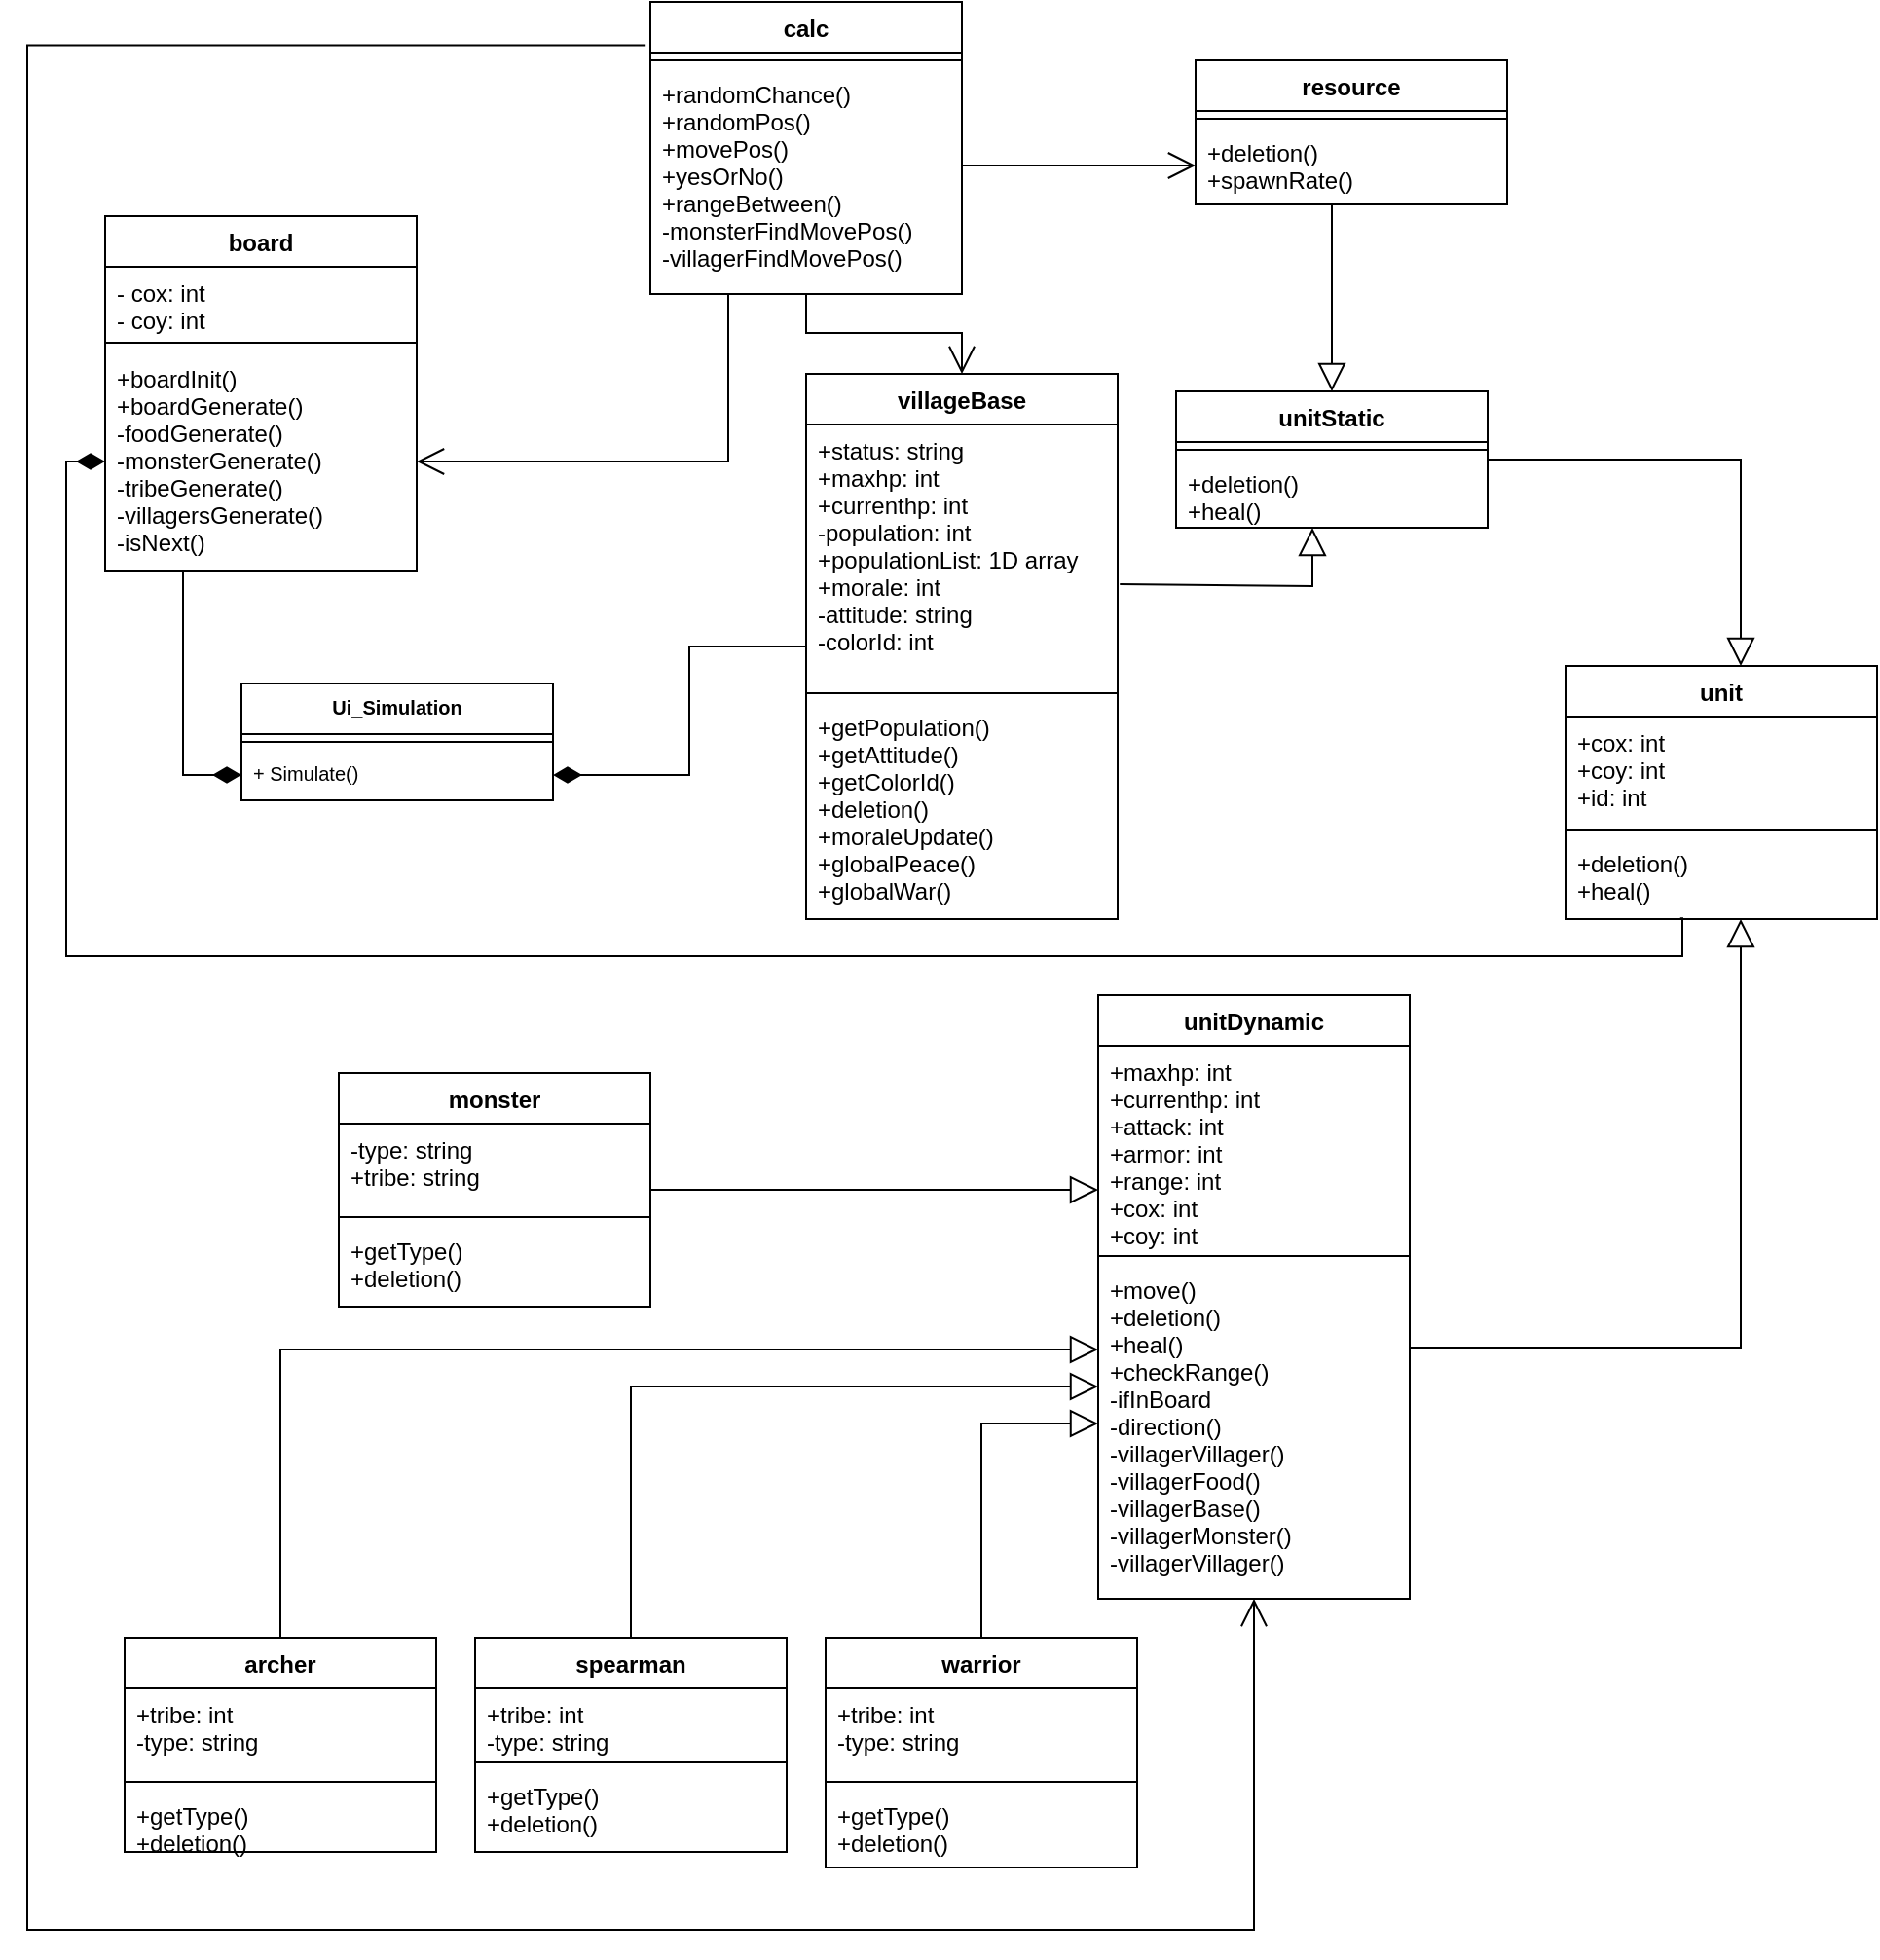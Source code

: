 <mxfile version="19.0.3" type="device" pages="3"><diagram id="ZCbcTdCs_5YPMyIZ4Vlg" name="class_diagram"><mxGraphModel dx="3961" dy="2593" grid="1" gridSize="10" guides="1" tooltips="1" connect="1" arrows="1" fold="1" page="1" pageScale="1" pageWidth="827" pageHeight="1169" math="0" shadow="0"><root><mxCell id="0"/><mxCell id="1" parent="0"/><mxCell id="eulcKff-XWxnz1ZFXsxW-48" style="edgeStyle=orthogonalEdgeStyle;rounded=0;orthogonalLoop=1;jettySize=auto;html=1;entryX=0;entryY=0.5;entryDx=0;entryDy=0;endArrow=diamondThin;endFill=1;endSize=12;" parent="1" source="ilQSETkV_qaKtXH5ymkP-1" target="eulcKff-XWxnz1ZFXsxW-47" edge="1"><mxGeometry relative="1" as="geometry"><Array as="points"><mxPoint x="-1530" y="-723"/></Array></mxGeometry></mxCell><mxCell id="ilQSETkV_qaKtXH5ymkP-1" value="board" style="swimlane;fontStyle=1;align=center;verticalAlign=top;childLayout=stackLayout;horizontal=1;startSize=26;horizontalStack=0;resizeParent=1;resizeParentMax=0;resizeLast=0;collapsible=1;marginBottom=0;" parent="1" vertex="1"><mxGeometry x="-1570" y="-1010" width="160" height="182" as="geometry"/></mxCell><mxCell id="ilQSETkV_qaKtXH5ymkP-2" value="- cox: int&#10;- coy: int" style="text;strokeColor=none;fillColor=none;align=left;verticalAlign=top;spacingLeft=4;spacingRight=4;overflow=hidden;rotatable=0;points=[[0,0.5],[1,0.5]];portConstraint=eastwest;" parent="ilQSETkV_qaKtXH5ymkP-1" vertex="1"><mxGeometry y="26" width="160" height="34" as="geometry"/></mxCell><mxCell id="ilQSETkV_qaKtXH5ymkP-3" value="" style="line;strokeWidth=1;fillColor=none;align=left;verticalAlign=middle;spacingTop=-1;spacingLeft=3;spacingRight=3;rotatable=0;labelPosition=right;points=[];portConstraint=eastwest;" parent="ilQSETkV_qaKtXH5ymkP-1" vertex="1"><mxGeometry y="60" width="160" height="10" as="geometry"/></mxCell><mxCell id="ilQSETkV_qaKtXH5ymkP-4" value="+boardInit()&#10;+boardGenerate()&#10;-foodGenerate()&#10;-monsterGenerate()&#10;-tribeGenerate()&#10;-villagersGenerate()&#10;-isNext()" style="text;strokeColor=none;fillColor=none;align=left;verticalAlign=top;spacingLeft=4;spacingRight=4;overflow=hidden;rotatable=0;points=[[0,0.5],[1,0.5]];portConstraint=eastwest;" parent="ilQSETkV_qaKtXH5ymkP-1" vertex="1"><mxGeometry y="70" width="160" height="112" as="geometry"/></mxCell><mxCell id="eulcKff-XWxnz1ZFXsxW-41" style="edgeStyle=orthogonalEdgeStyle;rounded=0;orthogonalLoop=1;jettySize=auto;html=1;entryX=1;entryY=0.5;entryDx=0;entryDy=0;endArrow=open;endFill=0;endSize=12;" parent="1" source="ilQSETkV_qaKtXH5ymkP-5" target="ilQSETkV_qaKtXH5ymkP-4" edge="1"><mxGeometry relative="1" as="geometry"><Array as="points"><mxPoint x="-1250" y="-884"/></Array></mxGeometry></mxCell><mxCell id="eulcKff-XWxnz1ZFXsxW-43" style="edgeStyle=orthogonalEdgeStyle;rounded=0;orthogonalLoop=1;jettySize=auto;html=1;endArrow=open;endFill=0;endSize=12;exitX=-0.015;exitY=0.148;exitDx=0;exitDy=0;exitPerimeter=0;" parent="1" source="ilQSETkV_qaKtXH5ymkP-5" target="PFV7_uvCzL5MjOVXDPbf-18" edge="1"><mxGeometry relative="1" as="geometry"><Array as="points"><mxPoint x="-1610" y="-1098"/><mxPoint x="-1610" y="-130"/><mxPoint x="-980" y="-130"/></Array></mxGeometry></mxCell><mxCell id="eulcKff-XWxnz1ZFXsxW-51" style="edgeStyle=orthogonalEdgeStyle;rounded=0;orthogonalLoop=1;jettySize=auto;html=1;endArrow=open;endFill=0;endSize=12;entryX=0.5;entryY=0;entryDx=0;entryDy=0;" parent="1" source="ilQSETkV_qaKtXH5ymkP-5" edge="1" target="eulcKff-XWxnz1ZFXsxW-25"><mxGeometry relative="1" as="geometry"><mxPoint x="-1180" y="-830" as="targetPoint"/></mxGeometry></mxCell><mxCell id="ilQSETkV_qaKtXH5ymkP-5" value="calc" style="swimlane;fontStyle=1;align=center;verticalAlign=top;childLayout=stackLayout;horizontal=1;startSize=26;horizontalStack=0;resizeParent=1;resizeParentMax=0;resizeLast=0;collapsible=1;marginBottom=0;" parent="1" vertex="1"><mxGeometry x="-1290" y="-1120" width="160" height="150" as="geometry"/></mxCell><mxCell id="ilQSETkV_qaKtXH5ymkP-7" value="" style="line;strokeWidth=1;fillColor=none;align=left;verticalAlign=middle;spacingTop=-1;spacingLeft=3;spacingRight=3;rotatable=0;labelPosition=right;points=[];portConstraint=eastwest;" parent="ilQSETkV_qaKtXH5ymkP-5" vertex="1"><mxGeometry y="26" width="160" height="8" as="geometry"/></mxCell><mxCell id="ilQSETkV_qaKtXH5ymkP-8" value="+randomChance()&#10;+randomPos()&#10;+movePos()&#10;+yesOrNo()&#10;+rangeBetween()&#10;-monsterFindMovePos()&#10;-villagerFindMovePos()&#10;" style="text;strokeColor=none;fillColor=none;align=left;verticalAlign=top;spacingLeft=4;spacingRight=4;overflow=hidden;rotatable=0;points=[[0,0.5],[1,0.5]];portConstraint=eastwest;" parent="ilQSETkV_qaKtXH5ymkP-5" vertex="1"><mxGeometry y="34" width="160" height="116" as="geometry"/></mxCell><mxCell id="eulcKff-XWxnz1ZFXsxW-33" style="edgeStyle=orthogonalEdgeStyle;rounded=0;orthogonalLoop=1;jettySize=auto;html=1;endSize=12;endArrow=block;endFill=0;" parent="1" source="PFV7_uvCzL5MjOVXDPbf-11" target="eulcKff-XWxnz1ZFXsxW-1" edge="1"><mxGeometry relative="1" as="geometry"><Array as="points"><mxPoint x="-730" y="-885"/></Array></mxGeometry></mxCell><mxCell id="PFV7_uvCzL5MjOVXDPbf-11" value="unitStatic" style="swimlane;fontStyle=1;align=center;verticalAlign=top;childLayout=stackLayout;horizontal=1;startSize=26;horizontalStack=0;resizeParent=1;resizeParentMax=0;resizeLast=0;collapsible=1;marginBottom=0;" parent="1" vertex="1"><mxGeometry x="-1020" y="-920" width="160" height="70" as="geometry"/></mxCell><mxCell id="PFV7_uvCzL5MjOVXDPbf-13" value="" style="line;strokeWidth=1;fillColor=none;align=left;verticalAlign=middle;spacingTop=-1;spacingLeft=3;spacingRight=3;rotatable=0;labelPosition=right;points=[];portConstraint=eastwest;" parent="PFV7_uvCzL5MjOVXDPbf-11" vertex="1"><mxGeometry y="26" width="160" height="8" as="geometry"/></mxCell><mxCell id="PFV7_uvCzL5MjOVXDPbf-14" value="+deletion()&#10;+heal()" style="text;strokeColor=none;fillColor=none;align=left;verticalAlign=top;spacingLeft=4;spacingRight=4;overflow=hidden;rotatable=0;points=[[0,0.5],[1,0.5]];portConstraint=eastwest;" parent="PFV7_uvCzL5MjOVXDPbf-11" vertex="1"><mxGeometry y="34" width="160" height="36" as="geometry"/></mxCell><mxCell id="PFV7_uvCzL5MjOVXDPbf-15" value="unitDynamic" style="swimlane;fontStyle=1;align=center;verticalAlign=top;childLayout=stackLayout;horizontal=1;startSize=26;horizontalStack=0;resizeParent=1;resizeParentMax=0;resizeLast=0;collapsible=1;marginBottom=0;" parent="1" vertex="1"><mxGeometry x="-1060" y="-610" width="160" height="310" as="geometry"/></mxCell><mxCell id="PFV7_uvCzL5MjOVXDPbf-16" value="+maxhp: int&#10;+currenthp: int&#10;+attack: int&#10;+armor: int&#10;+range: int&#10;+cox: int&#10;+coy: int" style="text;strokeColor=none;fillColor=none;align=left;verticalAlign=top;spacingLeft=4;spacingRight=4;overflow=hidden;rotatable=0;points=[[0,0.5],[1,0.5]];portConstraint=eastwest;" parent="PFV7_uvCzL5MjOVXDPbf-15" vertex="1"><mxGeometry y="26" width="160" height="104" as="geometry"/></mxCell><mxCell id="PFV7_uvCzL5MjOVXDPbf-17" value="" style="line;strokeWidth=1;fillColor=none;align=left;verticalAlign=middle;spacingTop=-1;spacingLeft=3;spacingRight=3;rotatable=0;labelPosition=right;points=[];portConstraint=eastwest;" parent="PFV7_uvCzL5MjOVXDPbf-15" vertex="1"><mxGeometry y="130" width="160" height="8" as="geometry"/></mxCell><mxCell id="PFV7_uvCzL5MjOVXDPbf-18" value="+move()&#10;+deletion()&#10;+heal()&#10;+checkRange()&#10;-ifInBoard&#10;-direction()&#10;-villagerVillager()&#10;-villagerFood()&#10;-villagerBase()&#10;-villagerMonster()&#10;-villagerVillager()" style="text;strokeColor=none;fillColor=none;align=left;verticalAlign=top;spacingLeft=4;spacingRight=4;overflow=hidden;rotatable=0;points=[[0,0.5],[1,0.5]];portConstraint=eastwest;" parent="PFV7_uvCzL5MjOVXDPbf-15" vertex="1"><mxGeometry y="138" width="160" height="172" as="geometry"/></mxCell><mxCell id="X7Ueg62BLeWIIMlEgkCe-1" value="Ui_Simulation" style="swimlane;fontStyle=1;align=center;verticalAlign=top;childLayout=stackLayout;horizontal=1;startSize=26;horizontalStack=0;resizeParent=1;resizeParentMax=0;resizeLast=0;collapsible=1;marginBottom=0;fontSize=10;" parent="1" vertex="1"><mxGeometry x="-1500" y="-770" width="160" height="60" as="geometry"/></mxCell><mxCell id="X7Ueg62BLeWIIMlEgkCe-3" value="" style="line;strokeWidth=1;fillColor=none;align=left;verticalAlign=middle;spacingTop=-1;spacingLeft=3;spacingRight=3;rotatable=0;labelPosition=right;points=[];portConstraint=eastwest;fontSize=10;" parent="X7Ueg62BLeWIIMlEgkCe-1" vertex="1"><mxGeometry y="26" width="160" height="8" as="geometry"/></mxCell><mxCell id="eulcKff-XWxnz1ZFXsxW-47" value="+ Simulate()" style="text;strokeColor=none;fillColor=none;align=left;verticalAlign=top;spacingLeft=4;spacingRight=4;overflow=hidden;rotatable=0;points=[[0,0.5],[1,0.5]];portConstraint=eastwest;fontSize=10;" parent="X7Ueg62BLeWIIMlEgkCe-1" vertex="1"><mxGeometry y="34" width="160" height="26" as="geometry"/></mxCell><mxCell id="eulcKff-XWxnz1ZFXsxW-1" value="unit" style="swimlane;fontStyle=1;align=center;verticalAlign=top;childLayout=stackLayout;horizontal=1;startSize=26;horizontalStack=0;resizeParent=1;resizeParentMax=0;resizeLast=0;collapsible=1;marginBottom=0;" parent="1" vertex="1"><mxGeometry x="-820" y="-779" width="160" height="130" as="geometry"/></mxCell><mxCell id="eulcKff-XWxnz1ZFXsxW-2" value="+cox: int&#10;+coy: int&#10;+id: int" style="text;strokeColor=none;fillColor=none;align=left;verticalAlign=top;spacingLeft=4;spacingRight=4;overflow=hidden;rotatable=0;points=[[0,0.5],[1,0.5]];portConstraint=eastwest;" parent="eulcKff-XWxnz1ZFXsxW-1" vertex="1"><mxGeometry y="26" width="160" height="54" as="geometry"/></mxCell><mxCell id="eulcKff-XWxnz1ZFXsxW-3" value="" style="line;strokeWidth=1;fillColor=none;align=left;verticalAlign=middle;spacingTop=-1;spacingLeft=3;spacingRight=3;rotatable=0;labelPosition=right;points=[];portConstraint=eastwest;" parent="eulcKff-XWxnz1ZFXsxW-1" vertex="1"><mxGeometry y="80" width="160" height="8" as="geometry"/></mxCell><mxCell id="eulcKff-XWxnz1ZFXsxW-4" value="+deletion()&#10;+heal()" style="text;strokeColor=none;fillColor=none;align=left;verticalAlign=top;spacingLeft=4;spacingRight=4;overflow=hidden;rotatable=0;points=[[0,0.5],[1,0.5]];portConstraint=eastwest;" parent="eulcKff-XWxnz1ZFXsxW-1" vertex="1"><mxGeometry y="88" width="160" height="42" as="geometry"/></mxCell><mxCell id="eulcKff-XWxnz1ZFXsxW-37" style="edgeStyle=orthogonalEdgeStyle;rounded=0;orthogonalLoop=1;jettySize=auto;html=1;endArrow=block;endFill=0;endSize=12;" parent="1" source="eulcKff-XWxnz1ZFXsxW-7" edge="1"><mxGeometry relative="1" as="geometry"><mxPoint x="-1060" y="-428" as="targetPoint"/><Array as="points"><mxPoint x="-1480" y="-428"/></Array></mxGeometry></mxCell><mxCell id="eulcKff-XWxnz1ZFXsxW-7" value="archer" style="swimlane;fontStyle=1;align=center;verticalAlign=top;childLayout=stackLayout;horizontal=1;startSize=26;horizontalStack=0;resizeParent=1;resizeParentMax=0;resizeLast=0;collapsible=1;marginBottom=0;" parent="1" vertex="1"><mxGeometry x="-1560" y="-280" width="160" height="110" as="geometry"/></mxCell><mxCell id="eulcKff-XWxnz1ZFXsxW-8" value="+tribe: int&#10;-type: string" style="text;strokeColor=none;fillColor=none;align=left;verticalAlign=top;spacingLeft=4;spacingRight=4;overflow=hidden;rotatable=0;points=[[0,0.5],[1,0.5]];portConstraint=eastwest;" parent="eulcKff-XWxnz1ZFXsxW-7" vertex="1"><mxGeometry y="26" width="160" height="44" as="geometry"/></mxCell><mxCell id="eulcKff-XWxnz1ZFXsxW-9" value="" style="line;strokeWidth=1;fillColor=none;align=left;verticalAlign=middle;spacingTop=-1;spacingLeft=3;spacingRight=3;rotatable=0;labelPosition=right;points=[];portConstraint=eastwest;" parent="eulcKff-XWxnz1ZFXsxW-7" vertex="1"><mxGeometry y="70" width="160" height="8" as="geometry"/></mxCell><mxCell id="eulcKff-XWxnz1ZFXsxW-10" value="+getType()&#10;+deletion()" style="text;strokeColor=none;fillColor=none;align=left;verticalAlign=top;spacingLeft=4;spacingRight=4;overflow=hidden;rotatable=0;points=[[0,0.5],[1,0.5]];portConstraint=eastwest;" parent="eulcKff-XWxnz1ZFXsxW-7" vertex="1"><mxGeometry y="78" width="160" height="32" as="geometry"/></mxCell><mxCell id="eulcKff-XWxnz1ZFXsxW-40" style="edgeStyle=orthogonalEdgeStyle;rounded=0;orthogonalLoop=1;jettySize=auto;html=1;endArrow=block;endFill=0;endSize=12;" parent="1" source="eulcKff-XWxnz1ZFXsxW-12" target="PFV7_uvCzL5MjOVXDPbf-16" edge="1"><mxGeometry relative="1" as="geometry"><Array as="points"><mxPoint x="-1010" y="-510"/></Array></mxGeometry></mxCell><mxCell id="eulcKff-XWxnz1ZFXsxW-12" value="monster" style="swimlane;fontStyle=1;align=center;verticalAlign=top;childLayout=stackLayout;horizontal=1;startSize=26;horizontalStack=0;resizeParent=1;resizeParentMax=0;resizeLast=0;collapsible=1;marginBottom=0;" parent="1" vertex="1"><mxGeometry x="-1450" y="-570" width="160" height="120" as="geometry"/></mxCell><mxCell id="eulcKff-XWxnz1ZFXsxW-13" value="-type: string&#10;+tribe: string" style="text;strokeColor=none;fillColor=none;align=left;verticalAlign=top;spacingLeft=4;spacingRight=4;overflow=hidden;rotatable=0;points=[[0,0.5],[1,0.5]];portConstraint=eastwest;" parent="eulcKff-XWxnz1ZFXsxW-12" vertex="1"><mxGeometry y="26" width="160" height="44" as="geometry"/></mxCell><mxCell id="eulcKff-XWxnz1ZFXsxW-14" value="" style="line;strokeWidth=1;fillColor=none;align=left;verticalAlign=middle;spacingTop=-1;spacingLeft=3;spacingRight=3;rotatable=0;labelPosition=right;points=[];portConstraint=eastwest;" parent="eulcKff-XWxnz1ZFXsxW-12" vertex="1"><mxGeometry y="70" width="160" height="8" as="geometry"/></mxCell><mxCell id="eulcKff-XWxnz1ZFXsxW-15" value="+getType()&#10;+deletion()" style="text;strokeColor=none;fillColor=none;align=left;verticalAlign=top;spacingLeft=4;spacingRight=4;overflow=hidden;rotatable=0;points=[[0,0.5],[1,0.5]];portConstraint=eastwest;" parent="eulcKff-XWxnz1ZFXsxW-12" vertex="1"><mxGeometry y="78" width="160" height="42" as="geometry"/></mxCell><mxCell id="eulcKff-XWxnz1ZFXsxW-35" style="edgeStyle=orthogonalEdgeStyle;rounded=0;orthogonalLoop=1;jettySize=auto;html=1;entryX=0.5;entryY=0;entryDx=0;entryDy=0;endArrow=block;endFill=0;endSize=12;" parent="1" source="eulcKff-XWxnz1ZFXsxW-17" target="PFV7_uvCzL5MjOVXDPbf-11" edge="1"><mxGeometry relative="1" as="geometry"><Array as="points"><mxPoint x="-940" y="-970"/><mxPoint x="-940" y="-970"/></Array></mxGeometry></mxCell><mxCell id="eulcKff-XWxnz1ZFXsxW-17" value="resource" style="swimlane;fontStyle=1;align=center;verticalAlign=top;childLayout=stackLayout;horizontal=1;startSize=26;horizontalStack=0;resizeParent=1;resizeParentMax=0;resizeLast=0;collapsible=1;marginBottom=0;" parent="1" vertex="1"><mxGeometry x="-1010" y="-1090" width="160" height="74" as="geometry"/></mxCell><mxCell id="eulcKff-XWxnz1ZFXsxW-19" value="" style="line;strokeWidth=1;fillColor=none;align=left;verticalAlign=middle;spacingTop=-1;spacingLeft=3;spacingRight=3;rotatable=0;labelPosition=right;points=[];portConstraint=eastwest;" parent="eulcKff-XWxnz1ZFXsxW-17" vertex="1"><mxGeometry y="26" width="160" height="8" as="geometry"/></mxCell><mxCell id="eulcKff-XWxnz1ZFXsxW-20" value="+deletion()&#10;+spawnRate()" style="text;strokeColor=none;fillColor=none;align=left;verticalAlign=top;spacingLeft=4;spacingRight=4;overflow=hidden;rotatable=0;points=[[0,0.5],[1,0.5]];portConstraint=eastwest;" parent="eulcKff-XWxnz1ZFXsxW-17" vertex="1"><mxGeometry y="34" width="160" height="40" as="geometry"/></mxCell><mxCell id="eulcKff-XWxnz1ZFXsxW-38" style="edgeStyle=orthogonalEdgeStyle;rounded=0;orthogonalLoop=1;jettySize=auto;html=1;endArrow=block;endFill=0;endSize=12;" parent="1" source="eulcKff-XWxnz1ZFXsxW-21" edge="1"><mxGeometry relative="1" as="geometry"><mxPoint x="-1060" y="-409" as="targetPoint"/><Array as="points"><mxPoint x="-1300" y="-409"/></Array></mxGeometry></mxCell><mxCell id="eulcKff-XWxnz1ZFXsxW-21" value="spearman" style="swimlane;fontStyle=1;align=center;verticalAlign=top;childLayout=stackLayout;horizontal=1;startSize=26;horizontalStack=0;resizeParent=1;resizeParentMax=0;resizeLast=0;collapsible=1;marginBottom=0;" parent="1" vertex="1"><mxGeometry x="-1380" y="-280" width="160" height="110" as="geometry"/></mxCell><mxCell id="eulcKff-XWxnz1ZFXsxW-22" value="+tribe: int&#10;-type: string" style="text;strokeColor=none;fillColor=none;align=left;verticalAlign=top;spacingLeft=4;spacingRight=4;overflow=hidden;rotatable=0;points=[[0,0.5],[1,0.5]];portConstraint=eastwest;" parent="eulcKff-XWxnz1ZFXsxW-21" vertex="1"><mxGeometry y="26" width="160" height="34" as="geometry"/></mxCell><mxCell id="eulcKff-XWxnz1ZFXsxW-23" value="" style="line;strokeWidth=1;fillColor=none;align=left;verticalAlign=middle;spacingTop=-1;spacingLeft=3;spacingRight=3;rotatable=0;labelPosition=right;points=[];portConstraint=eastwest;" parent="eulcKff-XWxnz1ZFXsxW-21" vertex="1"><mxGeometry y="60" width="160" height="8" as="geometry"/></mxCell><mxCell id="eulcKff-XWxnz1ZFXsxW-24" value="+getType()&#10;+deletion()" style="text;strokeColor=none;fillColor=none;align=left;verticalAlign=top;spacingLeft=4;spacingRight=4;overflow=hidden;rotatable=0;points=[[0,0.5],[1,0.5]];portConstraint=eastwest;" parent="eulcKff-XWxnz1ZFXsxW-21" vertex="1"><mxGeometry y="68" width="160" height="42" as="geometry"/></mxCell><mxCell id="eulcKff-XWxnz1ZFXsxW-36" style="edgeStyle=orthogonalEdgeStyle;rounded=0;orthogonalLoop=1;jettySize=auto;html=1;endArrow=block;endFill=0;endSize=12;exitX=1.007;exitY=0.612;exitDx=0;exitDy=0;exitPerimeter=0;" parent="1" source="eulcKff-XWxnz1ZFXsxW-26" target="PFV7_uvCzL5MjOVXDPbf-14" edge="1"><mxGeometry relative="1" as="geometry"><Array as="points"><mxPoint x="-950" y="-820"/></Array></mxGeometry></mxCell><mxCell id="eulcKff-XWxnz1ZFXsxW-50" style="edgeStyle=orthogonalEdgeStyle;rounded=0;orthogonalLoop=1;jettySize=auto;html=1;entryX=1;entryY=0.5;entryDx=0;entryDy=0;endArrow=diamondThin;endFill=1;endSize=12;" parent="1" source="eulcKff-XWxnz1ZFXsxW-25" target="eulcKff-XWxnz1ZFXsxW-47" edge="1"><mxGeometry relative="1" as="geometry"/></mxCell><mxCell id="eulcKff-XWxnz1ZFXsxW-25" value="villageBase" style="swimlane;fontStyle=1;align=center;verticalAlign=top;childLayout=stackLayout;horizontal=1;startSize=26;horizontalStack=0;resizeParent=1;resizeParentMax=0;resizeLast=0;collapsible=1;marginBottom=0;" parent="1" vertex="1"><mxGeometry x="-1210" y="-929" width="160" height="280" as="geometry"/></mxCell><mxCell id="eulcKff-XWxnz1ZFXsxW-26" value="+status: string&#10;+maxhp: int&#10;+currenthp: int&#10;-population: int&#10;+populationList: 1D array&#10;+morale: int&#10;-attitude: string&#10;-colorId: int" style="text;strokeColor=none;fillColor=none;align=left;verticalAlign=top;spacingLeft=4;spacingRight=4;overflow=hidden;rotatable=0;points=[[0,0.5],[1,0.5]];portConstraint=eastwest;" parent="eulcKff-XWxnz1ZFXsxW-25" vertex="1"><mxGeometry y="26" width="160" height="134" as="geometry"/></mxCell><mxCell id="eulcKff-XWxnz1ZFXsxW-27" value="" style="line;strokeWidth=1;fillColor=none;align=left;verticalAlign=middle;spacingTop=-1;spacingLeft=3;spacingRight=3;rotatable=0;labelPosition=right;points=[];portConstraint=eastwest;" parent="eulcKff-XWxnz1ZFXsxW-25" vertex="1"><mxGeometry y="160" width="160" height="8" as="geometry"/></mxCell><mxCell id="eulcKff-XWxnz1ZFXsxW-28" value="+getPopulation()&#10;+getAttitude()&#10;+getColorId()&#10;+deletion()&#10;+moraleUpdate()&#10;+globalPeace()&#10;+globalWar()" style="text;strokeColor=none;fillColor=none;align=left;verticalAlign=top;spacingLeft=4;spacingRight=4;overflow=hidden;rotatable=0;points=[[0,0.5],[1,0.5]];portConstraint=eastwest;" parent="eulcKff-XWxnz1ZFXsxW-25" vertex="1"><mxGeometry y="168" width="160" height="112" as="geometry"/></mxCell><mxCell id="eulcKff-XWxnz1ZFXsxW-39" style="edgeStyle=orthogonalEdgeStyle;rounded=0;orthogonalLoop=1;jettySize=auto;html=1;endArrow=block;endFill=0;endSize=12;" parent="1" source="eulcKff-XWxnz1ZFXsxW-29" target="PFV7_uvCzL5MjOVXDPbf-18" edge="1"><mxGeometry relative="1" as="geometry"><Array as="points"><mxPoint x="-1120" y="-390"/></Array></mxGeometry></mxCell><mxCell id="eulcKff-XWxnz1ZFXsxW-29" value="warrior" style="swimlane;fontStyle=1;align=center;verticalAlign=top;childLayout=stackLayout;horizontal=1;startSize=26;horizontalStack=0;resizeParent=1;resizeParentMax=0;resizeLast=0;collapsible=1;marginBottom=0;" parent="1" vertex="1"><mxGeometry x="-1200" y="-280" width="160" height="118" as="geometry"/></mxCell><mxCell id="eulcKff-XWxnz1ZFXsxW-30" value="+tribe: int&#10;-type: string" style="text;strokeColor=none;fillColor=none;align=left;verticalAlign=top;spacingLeft=4;spacingRight=4;overflow=hidden;rotatable=0;points=[[0,0.5],[1,0.5]];portConstraint=eastwest;" parent="eulcKff-XWxnz1ZFXsxW-29" vertex="1"><mxGeometry y="26" width="160" height="44" as="geometry"/></mxCell><mxCell id="eulcKff-XWxnz1ZFXsxW-31" value="" style="line;strokeWidth=1;fillColor=none;align=left;verticalAlign=middle;spacingTop=-1;spacingLeft=3;spacingRight=3;rotatable=0;labelPosition=right;points=[];portConstraint=eastwest;" parent="eulcKff-XWxnz1ZFXsxW-29" vertex="1"><mxGeometry y="70" width="160" height="8" as="geometry"/></mxCell><mxCell id="eulcKff-XWxnz1ZFXsxW-32" value="+getType()&#10;+deletion()&#10;" style="text;strokeColor=none;fillColor=none;align=left;verticalAlign=top;spacingLeft=4;spacingRight=4;overflow=hidden;rotatable=0;points=[[0,0.5],[1,0.5]];portConstraint=eastwest;" parent="eulcKff-XWxnz1ZFXsxW-29" vertex="1"><mxGeometry y="78" width="160" height="40" as="geometry"/></mxCell><mxCell id="eulcKff-XWxnz1ZFXsxW-34" style="edgeStyle=orthogonalEdgeStyle;rounded=0;orthogonalLoop=1;jettySize=auto;html=1;endArrow=block;endFill=0;endSize=12;" parent="1" target="eulcKff-XWxnz1ZFXsxW-4" edge="1"><mxGeometry relative="1" as="geometry"><mxPoint x="-900" y="-429" as="sourcePoint"/><Array as="points"><mxPoint x="-730" y="-429"/></Array></mxGeometry></mxCell><mxCell id="eulcKff-XWxnz1ZFXsxW-44" style="edgeStyle=orthogonalEdgeStyle;rounded=0;orthogonalLoop=1;jettySize=auto;html=1;entryX=0;entryY=0.5;entryDx=0;entryDy=0;endArrow=open;endFill=0;endSize=12;" parent="1" source="ilQSETkV_qaKtXH5ymkP-8" target="eulcKff-XWxnz1ZFXsxW-20" edge="1"><mxGeometry relative="1" as="geometry"><Array as="points"><mxPoint x="-1090" y="-1036"/><mxPoint x="-1090" y="-1036"/></Array></mxGeometry></mxCell><mxCell id="Eqh2BxgTP9jPbJ3GT_vS-1" style="edgeStyle=orthogonalEdgeStyle;rounded=0;orthogonalLoop=1;jettySize=auto;html=1;entryX=0;entryY=0.5;entryDx=0;entryDy=0;exitX=0.368;exitY=0.99;exitDx=0;exitDy=0;exitPerimeter=0;endArrow=diamondThin;endFill=1;endSize=12;" edge="1" parent="1" source="eulcKff-XWxnz1ZFXsxW-4" target="ilQSETkV_qaKtXH5ymkP-4"><mxGeometry relative="1" as="geometry"><Array as="points"><mxPoint x="-760" y="-649"/><mxPoint x="-760" y="-630"/><mxPoint x="-1590" y="-630"/><mxPoint x="-1590" y="-884"/></Array></mxGeometry></mxCell></root></mxGraphModel></diagram><diagram id="ffOSzmh0wrX96H_0tunp" name="use_case_diagram"><mxGraphModel dx="1038" dy="641" grid="1" gridSize="10" guides="1" tooltips="1" connect="1" arrows="1" fold="1" page="1" pageScale="1" pageWidth="827" pageHeight="1169" math="0" shadow="0"><root><mxCell id="0"/><mxCell id="1" parent="0"/><mxCell id="m4PDmRAvZyNn7xs-QrKg-1" style="edgeStyle=orthogonalEdgeStyle;rounded=0;orthogonalLoop=1;jettySize=auto;html=1;entryX=0;entryY=0.5;entryDx=0;entryDy=0;" parent="1" target="m4PDmRAvZyNn7xs-QrKg-9" edge="1"><mxGeometry relative="1" as="geometry"><mxPoint x="130" y="410" as="sourcePoint"/></mxGeometry></mxCell><mxCell id="m4PDmRAvZyNn7xs-QrKg-2" style="edgeStyle=orthogonalEdgeStyle;rounded=0;orthogonalLoop=1;jettySize=auto;html=1;" parent="1" target="m4PDmRAvZyNn7xs-QrKg-13" edge="1"><mxGeometry relative="1" as="geometry"><mxPoint x="130" y="410" as="sourcePoint"/><Array as="points"><mxPoint x="210" y="410"/><mxPoint x="210" y="360"/></Array></mxGeometry></mxCell><mxCell id="m4PDmRAvZyNn7xs-QrKg-3" style="edgeStyle=orthogonalEdgeStyle;rounded=0;orthogonalLoop=1;jettySize=auto;html=1;entryX=0;entryY=0.5;entryDx=0;entryDy=0;fontSize=10;" parent="1" target="m4PDmRAvZyNn7xs-QrKg-15" edge="1"><mxGeometry relative="1" as="geometry"><mxPoint x="130" y="410" as="sourcePoint"/></mxGeometry></mxCell><mxCell id="m4PDmRAvZyNn7xs-QrKg-4" style="edgeStyle=orthogonalEdgeStyle;rounded=0;orthogonalLoop=1;jettySize=auto;html=1;entryX=0;entryY=0.5;entryDx=0;entryDy=0;fontSize=12;" parent="1" target="m4PDmRAvZyNn7xs-QrKg-17" edge="1"><mxGeometry relative="1" as="geometry"><mxPoint x="130" y="410" as="sourcePoint"/></mxGeometry></mxCell><mxCell id="m4PDmRAvZyNn7xs-QrKg-5" style="edgeStyle=orthogonalEdgeStyle;rounded=0;orthogonalLoop=1;jettySize=auto;html=1;entryX=0;entryY=0.5;entryDx=0;entryDy=0;fontSize=12;" parent="1" target="m4PDmRAvZyNn7xs-QrKg-19" edge="1"><mxGeometry relative="1" as="geometry"><mxPoint x="130" y="410" as="sourcePoint"/></mxGeometry></mxCell><mxCell id="m4PDmRAvZyNn7xs-QrKg-6" style="edgeStyle=orthogonalEdgeStyle;rounded=0;orthogonalLoop=1;jettySize=auto;html=1;entryX=0;entryY=0.5;entryDx=0;entryDy=0;fontSize=12;" parent="1" target="m4PDmRAvZyNn7xs-QrKg-11" edge="1"><mxGeometry relative="1" as="geometry"><mxPoint x="130" y="410" as="sourcePoint"/></mxGeometry></mxCell><mxCell id="m4PDmRAvZyNn7xs-QrKg-7" value="User" style="shape=umlActor;verticalLabelPosition=bottom;verticalAlign=top;html=1;outlineConnect=0;" parent="1" vertex="1"><mxGeometry x="90" y="380" width="30" height="60" as="geometry"/></mxCell><mxCell id="m4PDmRAvZyNn7xs-QrKg-8" style="edgeStyle=orthogonalEdgeStyle;rounded=0;orthogonalLoop=1;jettySize=auto;html=1;exitX=1;exitY=0.5;exitDx=0;exitDy=0;entryX=0.5;entryY=0;entryDx=0;entryDy=0;fontSize=12;" parent="1" source="m4PDmRAvZyNn7xs-QrKg-9" target="m4PDmRAvZyNn7xs-QrKg-32" edge="1"><mxGeometry relative="1" as="geometry"/></mxCell><mxCell id="m4PDmRAvZyNn7xs-QrKg-9" value="Board size input" style="ellipse;whiteSpace=wrap;html=1;" parent="1" vertex="1"><mxGeometry x="290" y="140" width="120" height="80" as="geometry"/></mxCell><mxCell id="m4PDmRAvZyNn7xs-QrKg-10" style="edgeStyle=orthogonalEdgeStyle;rounded=0;orthogonalLoop=1;jettySize=auto;html=1;exitX=1;exitY=0.5;exitDx=0;exitDy=0;entryX=0;entryY=0;entryDx=0;entryDy=0;fontSize=12;" parent="1" source="m4PDmRAvZyNn7xs-QrKg-11" target="m4PDmRAvZyNn7xs-QrKg-32" edge="1"><mxGeometry relative="1" as="geometry"/></mxCell><mxCell id="m4PDmRAvZyNn7xs-QrKg-11" value="Initial monster amount input" style="ellipse;whiteSpace=wrap;html=1;" parent="1" vertex="1"><mxGeometry x="290" y="230" width="120" height="80" as="geometry"/></mxCell><mxCell id="m4PDmRAvZyNn7xs-QrKg-12" style="edgeStyle=orthogonalEdgeStyle;rounded=0;orthogonalLoop=1;jettySize=auto;html=1;exitX=1;exitY=0.5;exitDx=0;exitDy=0;entryX=0.025;entryY=0.325;entryDx=0;entryDy=0;entryPerimeter=0;fontSize=12;" parent="1" source="m4PDmRAvZyNn7xs-QrKg-13" target="m4PDmRAvZyNn7xs-QrKg-32" edge="1"><mxGeometry relative="1" as="geometry"/></mxCell><mxCell id="m4PDmRAvZyNn7xs-QrKg-13" value="Initial food amount input" style="ellipse;whiteSpace=wrap;html=1;" parent="1" vertex="1"><mxGeometry x="290" y="320" width="120" height="80" as="geometry"/></mxCell><mxCell id="m4PDmRAvZyNn7xs-QrKg-14" style="edgeStyle=orthogonalEdgeStyle;rounded=0;orthogonalLoop=1;jettySize=auto;html=1;exitX=1;exitY=0.5;exitDx=0;exitDy=0;entryX=0.025;entryY=0.613;entryDx=0;entryDy=0;entryPerimeter=0;fontSize=12;" parent="1" source="m4PDmRAvZyNn7xs-QrKg-15" target="m4PDmRAvZyNn7xs-QrKg-32" edge="1"><mxGeometry relative="1" as="geometry"/></mxCell><mxCell id="m4PDmRAvZyNn7xs-QrKg-15" value="&lt;font style=&quot;font-size: 12px;&quot;&gt;Food spawn rate input&lt;/font&gt;" style="ellipse;whiteSpace=wrap;html=1;" parent="1" vertex="1"><mxGeometry x="290" y="410" width="120" height="80" as="geometry"/></mxCell><mxCell id="m4PDmRAvZyNn7xs-QrKg-16" style="edgeStyle=orthogonalEdgeStyle;rounded=0;orthogonalLoop=1;jettySize=auto;html=1;exitX=1;exitY=0.5;exitDx=0;exitDy=0;entryX=0;entryY=1;entryDx=0;entryDy=0;fontSize=12;" parent="1" source="m4PDmRAvZyNn7xs-QrKg-17" target="m4PDmRAvZyNn7xs-QrKg-32" edge="1"><mxGeometry relative="1" as="geometry"/></mxCell><mxCell id="m4PDmRAvZyNn7xs-QrKg-17" value="&lt;span style=&quot;font-size: 12px;&quot;&gt;Number of tribes input&lt;br&gt;&lt;/span&gt;" style="ellipse;whiteSpace=wrap;html=1;fontSize=10;" parent="1" vertex="1"><mxGeometry x="290" y="500" width="120" height="80" as="geometry"/></mxCell><mxCell id="m4PDmRAvZyNn7xs-QrKg-18" style="edgeStyle=orthogonalEdgeStyle;rounded=0;orthogonalLoop=1;jettySize=auto;html=1;exitX=1;exitY=0.5;exitDx=0;exitDy=0;entryX=0.5;entryY=1;entryDx=0;entryDy=0;fontSize=12;" parent="1" source="m4PDmRAvZyNn7xs-QrKg-19" target="m4PDmRAvZyNn7xs-QrKg-32" edge="1"><mxGeometry relative="1" as="geometry"/></mxCell><mxCell id="m4PDmRAvZyNn7xs-QrKg-19" value="Initial tribe population input" style="ellipse;whiteSpace=wrap;html=1;fontSize=12;" parent="1" vertex="1"><mxGeometry x="290" y="590" width="120" height="80" as="geometry"/></mxCell><mxCell id="m4PDmRAvZyNn7xs-QrKg-20" value="Simulation" style="swimlane;fontSize=12;" parent="1" vertex="1"><mxGeometry x="160" y="90" width="800" height="790" as="geometry"><mxRectangle x="160" y="90" width="90" height="23" as="alternateBounds"/></mxGeometry></mxCell><mxCell id="m4PDmRAvZyNn7xs-QrKg-21" style="edgeStyle=orthogonalEdgeStyle;rounded=0;orthogonalLoop=1;jettySize=auto;html=1;exitX=1;exitY=0.5;exitDx=0;exitDy=0;fontSize=12;dashed=1;entryX=1;entryY=0.5;entryDx=0;entryDy=0;entryPerimeter=0;" parent="m4PDmRAvZyNn7xs-QrKg-20" source="m4PDmRAvZyNn7xs-QrKg-32" target="m4PDmRAvZyNn7xs-QrKg-32" edge="1"><mxGeometry relative="1" as="geometry"><Array as="points"/></mxGeometry></mxCell><mxCell id="m4PDmRAvZyNn7xs-QrKg-22" style="edgeStyle=orthogonalEdgeStyle;rounded=0;orthogonalLoop=1;jettySize=auto;html=1;exitX=1;exitY=0.5;exitDx=0;exitDy=0;entryX=0;entryY=0.5;entryDx=0;entryDy=0;dashed=1;fontSize=12;" parent="m4PDmRAvZyNn7xs-QrKg-20" source="m4PDmRAvZyNn7xs-QrKg-32" target="m4PDmRAvZyNn7xs-QrKg-33" edge="1"><mxGeometry relative="1" as="geometry"/></mxCell><mxCell id="m4PDmRAvZyNn7xs-QrKg-23" value="&amp;lt;&amp;lt;include&amp;gt;&amp;gt;" style="edgeLabel;html=1;align=center;verticalAlign=middle;resizable=0;points=[];fontSize=12;" parent="m4PDmRAvZyNn7xs-QrKg-22" connectable="0" vertex="1"><mxGeometry x="0.118" y="-2" relative="1" as="geometry"><mxPoint x="48" y="-68" as="offset"/></mxGeometry></mxCell><mxCell id="m4PDmRAvZyNn7xs-QrKg-24" style="edgeStyle=orthogonalEdgeStyle;rounded=0;orthogonalLoop=1;jettySize=auto;html=1;exitX=1;exitY=0.5;exitDx=0;exitDy=0;entryX=0;entryY=0.5;entryDx=0;entryDy=0;dashed=1;fontSize=12;" parent="m4PDmRAvZyNn7xs-QrKg-20" source="m4PDmRAvZyNn7xs-QrKg-32" target="m4PDmRAvZyNn7xs-QrKg-38" edge="1"><mxGeometry relative="1" as="geometry"/></mxCell><mxCell id="m4PDmRAvZyNn7xs-QrKg-25" value="&amp;lt;&amp;lt;include&amp;gt;&amp;gt;" style="edgeLabel;html=1;align=center;verticalAlign=middle;resizable=0;points=[];fontSize=12;" parent="m4PDmRAvZyNn7xs-QrKg-24" connectable="0" vertex="1"><mxGeometry x="0.602" y="2" relative="1" as="geometry"><mxPoint x="-10" y="2" as="offset"/></mxGeometry></mxCell><mxCell id="m4PDmRAvZyNn7xs-QrKg-26" style="edgeStyle=orthogonalEdgeStyle;rounded=0;orthogonalLoop=1;jettySize=auto;html=1;exitX=1;exitY=0.5;exitDx=0;exitDy=0;entryX=0;entryY=0.5;entryDx=0;entryDy=0;dashed=1;fontSize=12;" parent="m4PDmRAvZyNn7xs-QrKg-20" source="m4PDmRAvZyNn7xs-QrKg-32" target="m4PDmRAvZyNn7xs-QrKg-39" edge="1"><mxGeometry relative="1" as="geometry"/></mxCell><mxCell id="m4PDmRAvZyNn7xs-QrKg-27" value="&amp;lt;&amp;lt;include&amp;gt;&amp;gt;" style="edgeLabel;html=1;align=center;verticalAlign=middle;resizable=0;points=[];fontSize=12;" parent="m4PDmRAvZyNn7xs-QrKg-26" connectable="0" vertex="1"><mxGeometry x="0.686" y="1" relative="1" as="geometry"><mxPoint x="-5" y="1" as="offset"/></mxGeometry></mxCell><mxCell id="m4PDmRAvZyNn7xs-QrKg-28" style="edgeStyle=orthogonalEdgeStyle;rounded=0;orthogonalLoop=1;jettySize=auto;html=1;exitX=1;exitY=0.5;exitDx=0;exitDy=0;entryX=0;entryY=0.5;entryDx=0;entryDy=0;dashed=1;" parent="m4PDmRAvZyNn7xs-QrKg-20" source="m4PDmRAvZyNn7xs-QrKg-32" target="m4PDmRAvZyNn7xs-QrKg-40" edge="1"><mxGeometry relative="1" as="geometry"/></mxCell><mxCell id="m4PDmRAvZyNn7xs-QrKg-29" value="&amp;lt;&amp;lt;include&amp;gt;&amp;gt;" style="edgeLabel;html=1;align=center;verticalAlign=middle;resizable=0;points=[];" parent="m4PDmRAvZyNn7xs-QrKg-28" connectable="0" vertex="1"><mxGeometry x="0.819" y="2" relative="1" as="geometry"><mxPoint x="-16" y="2" as="offset"/></mxGeometry></mxCell><mxCell id="m4PDmRAvZyNn7xs-QrKg-30" style="edgeStyle=orthogonalEdgeStyle;rounded=0;orthogonalLoop=1;jettySize=auto;html=1;exitX=1;exitY=0.5;exitDx=0;exitDy=0;entryX=0;entryY=0.5;entryDx=0;entryDy=0;dashed=1;" parent="m4PDmRAvZyNn7xs-QrKg-20" source="m4PDmRAvZyNn7xs-QrKg-32" target="m4PDmRAvZyNn7xs-QrKg-37" edge="1"><mxGeometry relative="1" as="geometry"/></mxCell><mxCell id="m4PDmRAvZyNn7xs-QrKg-31" value="&amp;lt;&amp;lt;include&amp;gt;&amp;gt;" style="edgeLabel;html=1;align=center;verticalAlign=middle;resizable=0;points=[];" parent="m4PDmRAvZyNn7xs-QrKg-30" connectable="0" vertex="1"><mxGeometry x="0.745" y="1" relative="1" as="geometry"><mxPoint x="-13" y="1" as="offset"/></mxGeometry></mxCell><mxCell id="m4PDmRAvZyNn7xs-QrKg-32" value="Start of simulation" style="ellipse;whiteSpace=wrap;html=1;fontSize=12;" parent="m4PDmRAvZyNn7xs-QrKg-20" vertex="1"><mxGeometry x="320" y="280" width="120" height="80" as="geometry"/></mxCell><mxCell id="m4PDmRAvZyNn7xs-QrKg-33" value="Distribution of village bases" style="ellipse;whiteSpace=wrap;html=1;fontSize=12;" parent="m4PDmRAvZyNn7xs-QrKg-20" vertex="1"><mxGeometry x="640" y="100" width="120" height="80" as="geometry"/></mxCell><mxCell id="m4PDmRAvZyNn7xs-QrKg-34" style="edgeStyle=orthogonalEdgeStyle;rounded=0;orthogonalLoop=1;jettySize=auto;html=1;exitX=1;exitY=0.5;exitDx=0;exitDy=0;entryX=1;entryY=1;entryDx=0;entryDy=0;fontSize=12;dashed=1;" parent="m4PDmRAvZyNn7xs-QrKg-20" source="m4PDmRAvZyNn7xs-QrKg-36" target="m4PDmRAvZyNn7xs-QrKg-32" edge="1"><mxGeometry relative="1" as="geometry"><Array as="points"><mxPoint x="422" y="640"/></Array></mxGeometry></mxCell><mxCell id="m4PDmRAvZyNn7xs-QrKg-35" value="&amp;lt;&amp;lt;extend&amp;gt;&amp;gt;" style="edgeLabel;html=1;align=center;verticalAlign=middle;resizable=0;points=[];fontSize=12;" parent="m4PDmRAvZyNn7xs-QrKg-34" connectable="0" vertex="1"><mxGeometry x="-0.27" relative="1" as="geometry"><mxPoint as="offset"/></mxGeometry></mxCell><mxCell id="m4PDmRAvZyNn7xs-QrKg-36" value="Simulation status display (via GUI)" style="ellipse;whiteSpace=wrap;html=1;fontSize=12;" parent="m4PDmRAvZyNn7xs-QrKg-20" vertex="1"><mxGeometry x="254" y="600" width="120" height="80" as="geometry"/></mxCell><mxCell id="m4PDmRAvZyNn7xs-QrKg-37" value="Board initialization" style="ellipse;whiteSpace=wrap;html=1;fontSize=12;" parent="m4PDmRAvZyNn7xs-QrKg-20" vertex="1"><mxGeometry x="640" y="190" width="120" height="80" as="geometry"/></mxCell><mxCell id="m4PDmRAvZyNn7xs-QrKg-38" value="Distribution of food on board" style="ellipse;whiteSpace=wrap;html=1;fontSize=12;" parent="m4PDmRAvZyNn7xs-QrKg-20" vertex="1"><mxGeometry x="640" y="280" width="120" height="80" as="geometry"/></mxCell><mxCell id="m4PDmRAvZyNn7xs-QrKg-39" value="Distribution of monsters on board" style="ellipse;whiteSpace=wrap;html=1;fontSize=12;" parent="m4PDmRAvZyNn7xs-QrKg-20" vertex="1"><mxGeometry x="640" y="370" width="120" height="80" as="geometry"/></mxCell><mxCell id="m4PDmRAvZyNn7xs-QrKg-40" value="Calculating next round" style="ellipse;whiteSpace=wrap;html=1;" parent="m4PDmRAvZyNn7xs-QrKg-20" vertex="1"><mxGeometry x="640" y="460" width="120" height="80" as="geometry"/></mxCell><mxCell id="nrAkHsm6G2VF8Hjuw6vP-3" style="edgeStyle=orthogonalEdgeStyle;rounded=0;orthogonalLoop=1;jettySize=auto;html=1;entryX=0.667;entryY=1.025;entryDx=0;entryDy=0;entryPerimeter=0;exitX=1;exitY=0.5;exitDx=0;exitDy=0;dashed=1;" parent="m4PDmRAvZyNn7xs-QrKg-20" source="nrAkHsm6G2VF8Hjuw6vP-1" target="m4PDmRAvZyNn7xs-QrKg-32" edge="1"><mxGeometry relative="1" as="geometry"/></mxCell><mxCell id="nrAkHsm6G2VF8Hjuw6vP-1" value="Generating .csv report" style="ellipse;whiteSpace=wrap;html=1;" parent="m4PDmRAvZyNn7xs-QrKg-20" vertex="1"><mxGeometry x="254" y="690" width="120" height="80" as="geometry"/></mxCell><mxCell id="m4PDmRAvZyNn7xs-QrKg-41" style="edgeStyle=orthogonalEdgeStyle;rounded=0;orthogonalLoop=1;jettySize=auto;html=1;exitX=0;exitY=0.5;exitDx=0;exitDy=0;fontSize=12;" parent="1" source="m4PDmRAvZyNn7xs-QrKg-36" edge="1"><mxGeometry relative="1" as="geometry"><mxPoint x="105" y="460" as="targetPoint"/><Array as="points"><mxPoint x="105" y="730"/></Array></mxGeometry></mxCell><mxCell id="nrAkHsm6G2VF8Hjuw6vP-4" value="&amp;lt;&amp;lt;extend&amp;gt;" style="text;html=1;align=center;verticalAlign=middle;resizable=0;points=[];autosize=1;strokeColor=none;fillColor=none;" parent="1" vertex="1"><mxGeometry x="525" y="770" width="70" height="20" as="geometry"/></mxCell><mxCell id="nrAkHsm6G2VF8Hjuw6vP-5" style="edgeStyle=orthogonalEdgeStyle;rounded=0;orthogonalLoop=1;jettySize=auto;html=1;entryX=0;entryY=0.333;entryDx=0;entryDy=0;entryPerimeter=0;" parent="1" source="nrAkHsm6G2VF8Hjuw6vP-1" target="m4PDmRAvZyNn7xs-QrKg-7" edge="1"><mxGeometry relative="1" as="geometry"><mxPoint x="10" y="400" as="targetPoint"/></mxGeometry></mxCell></root></mxGraphModel></diagram><diagram id="dGz3BYfFa6v2bIOqN32P" name="flow_diagram"><mxGraphModel dx="483" dy="298" grid="1" gridSize="10" guides="1" tooltips="1" connect="1" arrows="1" fold="1" page="1" pageScale="1" pageWidth="827" pageHeight="1169" math="0" shadow="0"><root><mxCell id="0"/><mxCell id="1" parent="0"/><mxCell id="bJdoporb0rPQcyKeEb_S-1" style="edgeStyle=orthogonalEdgeStyle;rounded=0;orthogonalLoop=1;jettySize=auto;html=1;exitX=0.5;exitY=1;exitDx=0;exitDy=0;entryX=0.5;entryY=0;entryDx=0;entryDy=0;" parent="1" target="bJdoporb0rPQcyKeEb_S-4" edge="1" source="bJdoporb0rPQcyKeEb_S-10"><mxGeometry relative="1" as="geometry"><mxPoint x="154.93" y="50" as="sourcePoint"/></mxGeometry></mxCell><mxCell id="bJdoporb0rPQcyKeEb_S-2" value="START" style="text;html=1;align=center;verticalAlign=middle;resizable=0;points=[];autosize=1;strokeColor=none;fillColor=none;" parent="1" vertex="1"><mxGeometry x="129.93" y="40" width="50" height="20" as="geometry"/></mxCell><mxCell id="bJdoporb0rPQcyKeEb_S-3" style="edgeStyle=orthogonalEdgeStyle;rounded=0;orthogonalLoop=1;jettySize=auto;html=1;entryX=0.5;entryY=0;entryDx=0;entryDy=0;" parent="1" source="bJdoporb0rPQcyKeEb_S-4" target="bJdoporb0rPQcyKeEb_S-5" edge="1"><mxGeometry relative="1" as="geometry"/></mxCell><mxCell id="bJdoporb0rPQcyKeEb_S-4" value="Initial data input" style="rounded=1;whiteSpace=wrap;html=1;arcSize=40;fontColor=#000000;fillColor=#ffffc0;strokeColor=#ff0000;" parent="1" vertex="1"><mxGeometry x="94.93" y="100" width="120" height="50" as="geometry"/></mxCell><mxCell id="bJdoporb0rPQcyKeEb_S-5" value="Data validation" style="rounded=1;whiteSpace=wrap;html=1;arcSize=40;fontColor=#000000;fillColor=#ffffc0;strokeColor=#ff0000;" parent="1" vertex="1"><mxGeometry x="94.93" y="170" width="120" height="40" as="geometry"/></mxCell><mxCell id="bJdoporb0rPQcyKeEb_S-6" style="edgeStyle=orthogonalEdgeStyle;rounded=0;orthogonalLoop=1;jettySize=auto;html=1;entryX=0.5;entryY=0;entryDx=0;entryDy=0;exitX=0.5;exitY=1;exitDx=0;exitDy=0;" parent="1" target="bJdoporb0rPQcyKeEb_S-9" edge="1" source="bJdoporb0rPQcyKeEb_S-5"><mxGeometry relative="1" as="geometry"><mxPoint x="154.93" y="230" as="sourcePoint"/><mxPoint x="154.93" y="270" as="targetPoint"/></mxGeometry></mxCell><mxCell id="bJdoporb0rPQcyKeEb_S-7" style="edgeStyle=orthogonalEdgeStyle;rounded=0;orthogonalLoop=1;jettySize=auto;html=1;entryX=0.5;entryY=0;entryDx=0;entryDy=0;" parent="1" source="bJdoporb0rPQcyKeEb_S-9" edge="1" target="bJdoporb0rPQcyKeEb_S-15"><mxGeometry relative="1" as="geometry"><mxPoint x="154.93" y="390" as="targetPoint"/></mxGeometry></mxCell><mxCell id="bJdoporb0rPQcyKeEb_S-8" style="edgeStyle=orthogonalEdgeStyle;rounded=0;orthogonalLoop=1;jettySize=auto;html=1;exitX=1;exitY=0.5;exitDx=0;exitDy=0;fontSize=10;" parent="1" source="bJdoporb0rPQcyKeEb_S-9" target="bJdoporb0rPQcyKeEb_S-11" edge="1"><mxGeometry relative="1" as="geometry"/></mxCell><mxCell id="bJdoporb0rPQcyKeEb_S-9" value="Is all the data correct?" style="rhombus;whiteSpace=wrap;html=1;fillColor=#ffffc0;strokeColor=#ff0000;" parent="1" vertex="1"><mxGeometry x="94.93" y="230" width="120" height="80" as="geometry"/></mxCell><mxCell id="bJdoporb0rPQcyKeEb_S-10" value="" style="ellipse;html=1;shape=startState;fillColor=#000000;strokeColor=#ff0000;" parent="1" vertex="1"><mxGeometry x="139.93" y="60" width="30" height="30" as="geometry"/></mxCell><mxCell id="bJdoporb0rPQcyKeEb_S-11" value="" style="ellipse;html=1;shape=endState;fillColor=#000000;strokeColor=#ff0000;" parent="1" vertex="1"><mxGeometry x="327" y="1745" width="30" height="30" as="geometry"/></mxCell><mxCell id="bJdoporb0rPQcyKeEb_S-12" value="No" style="text;html=1;align=center;verticalAlign=middle;resizable=0;points=[];autosize=1;strokeColor=none;fillColor=none;" parent="1" vertex="1"><mxGeometry x="214.93" y="240" width="30" height="20" as="geometry"/></mxCell><mxCell id="bJdoporb0rPQcyKeEb_S-13" value="Yes" style="text;html=1;align=center;verticalAlign=middle;resizable=0;points=[];autosize=1;strokeColor=none;fillColor=none;" parent="1" vertex="1"><mxGeometry x="154.93" y="310" width="30" height="20" as="geometry"/></mxCell><mxCell id="bJdoporb0rPQcyKeEb_S-14" style="edgeStyle=orthogonalEdgeStyle;rounded=0;orthogonalLoop=1;jettySize=auto;html=1;entryX=0.5;entryY=0;entryDx=0;entryDy=0;" parent="1" source="bJdoporb0rPQcyKeEb_S-15" target="bJdoporb0rPQcyKeEb_S-17" edge="1"><mxGeometry relative="1" as="geometry"/></mxCell><mxCell id="bJdoporb0rPQcyKeEb_S-15" value="Board generation" style="rounded=1;whiteSpace=wrap;html=1;arcSize=40;fontColor=#000000;fillColor=#ffffc0;strokeColor=#ff0000;" parent="1" vertex="1"><mxGeometry x="94.93" y="340" width="120" height="40" as="geometry"/></mxCell><mxCell id="bJdoporb0rPQcyKeEb_S-16" value="" style="edgeStyle=orthogonalEdgeStyle;rounded=0;orthogonalLoop=1;jettySize=auto;html=1;" parent="1" source="bJdoporb0rPQcyKeEb_S-17" target="bJdoporb0rPQcyKeEb_S-19" edge="1"><mxGeometry relative="1" as="geometry"/></mxCell><mxCell id="bJdoporb0rPQcyKeEb_S-17" value="&lt;font style=&quot;font-size: 11px;&quot;&gt;Deployment of village bases, food, monsters and units on board&lt;/font&gt;" style="rounded=1;whiteSpace=wrap;html=1;arcSize=40;fontColor=#000000;fillColor=#ffffc0;strokeColor=#ff0000;" parent="1" vertex="1"><mxGeometry x="94.93" y="400" width="120" height="60" as="geometry"/></mxCell><mxCell id="bJdoporb0rPQcyKeEb_S-18" style="edgeStyle=orthogonalEdgeStyle;rounded=0;orthogonalLoop=1;jettySize=auto;html=1;fontSize=10;entryX=0.5;entryY=0;entryDx=0;entryDy=0;" parent="1" source="bJdoporb0rPQcyKeEb_S-19" edge="1" target="bJdoporb0rPQcyKeEb_S-28"><mxGeometry relative="1" as="geometry"><mxPoint x="155" y="550" as="targetPoint"/></mxGeometry></mxCell><mxCell id="bJdoporb0rPQcyKeEb_S-19" value="Next Round" style="rounded=1;whiteSpace=wrap;html=1;arcSize=40;fontColor=#000000;fillColor=#ffffc0;strokeColor=#ff0000;" parent="1" vertex="1"><mxGeometry x="94.93" y="480" width="120" height="50" as="geometry"/></mxCell><mxCell id="bJdoporb0rPQcyKeEb_S-20" style="edgeStyle=orthogonalEdgeStyle;rounded=0;orthogonalLoop=1;jettySize=auto;html=1;entryX=0.5;entryY=0;entryDx=0;entryDy=0;fontSize=10;" parent="1" source="bJdoporb0rPQcyKeEb_S-22" target="bJdoporb0rPQcyKeEb_S-24" edge="1"><mxGeometry relative="1" as="geometry"/></mxCell><mxCell id="FjIfHIOOak_5fE-QYbhM-12" style="edgeStyle=orthogonalEdgeStyle;rounded=0;orthogonalLoop=1;jettySize=auto;html=1;exitX=1;exitY=0.5;exitDx=0;exitDy=0;entryX=0.75;entryY=0.5;entryDx=0;entryDy=0;entryPerimeter=0;fontSize=10;" parent="1" source="bJdoporb0rPQcyKeEb_S-22" target="bJdoporb0rPQcyKeEb_S-26" edge="1"><mxGeometry relative="1" as="geometry"/></mxCell><mxCell id="bJdoporb0rPQcyKeEb_S-22" value="&lt;font style=&quot;font-size: 10px;&quot;&gt;Is there any unit in tribe villager's range?&lt;/font&gt;" style="rhombus;whiteSpace=wrap;html=1;fillColor=#ffffc0;strokeColor=#ff0000;" parent="1" vertex="1"><mxGeometry x="89.93" y="780" width="130" height="80" as="geometry"/></mxCell><mxCell id="bJdoporb0rPQcyKeEb_S-23" style="edgeStyle=orthogonalEdgeStyle;rounded=0;orthogonalLoop=1;jettySize=auto;html=1;fontSize=10;entryX=0.275;entryY=0.5;entryDx=0;entryDy=0;entryPerimeter=0;" parent="1" source="bJdoporb0rPQcyKeEb_S-24" target="bJdoporb0rPQcyKeEb_S-26" edge="1"><mxGeometry relative="1" as="geometry"><mxPoint x="154.93" y="1250" as="targetPoint"/></mxGeometry></mxCell><mxCell id="bJdoporb0rPQcyKeEb_S-24" value="&lt;span style=&quot;font-size: 12px;&quot;&gt;Attack and calculate units health&lt;/span&gt;" style="rounded=1;whiteSpace=wrap;html=1;arcSize=40;fontColor=#000000;fillColor=#ffffc0;strokeColor=#ff0000;fontSize=10;" parent="1" vertex="1"><mxGeometry x="94.93" y="900" width="120" height="40" as="geometry"/></mxCell><mxCell id="FjIfHIOOak_5fE-QYbhM-16" style="edgeStyle=orthogonalEdgeStyle;rounded=0;orthogonalLoop=1;jettySize=auto;html=1;entryX=0.5;entryY=0;entryDx=0;entryDy=0;fontSize=10;" parent="1" source="bJdoporb0rPQcyKeEb_S-26" target="FjIfHIOOak_5fE-QYbhM-14" edge="1"><mxGeometry relative="1" as="geometry"/></mxCell><mxCell id="bJdoporb0rPQcyKeEb_S-26" value="" style="shape=line;html=1;strokeWidth=6;strokeColor=#ff0000;fontSize=10;" parent="1" vertex="1"><mxGeometry x="99.93" y="960" width="200" height="10" as="geometry"/></mxCell><mxCell id="bJdoporb0rPQcyKeEb_S-27" style="edgeStyle=orthogonalEdgeStyle;rounded=0;orthogonalLoop=1;jettySize=auto;html=1;entryX=0.5;entryY=0;entryDx=0;entryDy=0;fontSize=10;" parent="1" source="bJdoporb0rPQcyKeEb_S-28" target="bJdoporb0rPQcyKeEb_S-31" edge="1"><mxGeometry relative="1" as="geometry"/></mxCell><mxCell id="bJdoporb0rPQcyKeEb_S-28" value="&lt;font style=&quot;font-size: 10px&quot;&gt;Is there any unit in the monster's range?&lt;/font&gt;" style="rhombus;whiteSpace=wrap;html=1;fillColor=#ffffc0;strokeColor=#ff0000;" parent="1" vertex="1"><mxGeometry x="89.93" y="560" width="130" height="80" as="geometry"/></mxCell><mxCell id="bJdoporb0rPQcyKeEb_S-29" style="edgeStyle=orthogonalEdgeStyle;rounded=0;orthogonalLoop=1;jettySize=auto;html=1;fontSize=10;exitX=1;exitY=0.5;exitDx=0;exitDy=0;entryX=0.75;entryY=0.5;entryDx=0;entryDy=0;entryPerimeter=0;" parent="1" source="bJdoporb0rPQcyKeEb_S-28" target="bJdoporb0rPQcyKeEb_S-34" edge="1"><mxGeometry relative="1" as="geometry"><mxPoint x="267.93" y="970" as="targetPoint"/></mxGeometry></mxCell><mxCell id="uHF3_pD2TRuVpue6oaxc-4" style="edgeStyle=orthogonalEdgeStyle;rounded=0;orthogonalLoop=1;jettySize=auto;html=1;entryX=0.275;entryY=0.529;entryDx=0;entryDy=0;entryPerimeter=0;endArrow=classic;endFill=1;endSize=6;" edge="1" parent="1" source="bJdoporb0rPQcyKeEb_S-31" target="bJdoporb0rPQcyKeEb_S-34"><mxGeometry relative="1" as="geometry"/></mxCell><mxCell id="bJdoporb0rPQcyKeEb_S-31" value="Attack and calculate units health" style="rounded=1;whiteSpace=wrap;html=1;arcSize=40;fontColor=#000000;fillColor=#ffffc0;strokeColor=#ff0000;" parent="1" vertex="1"><mxGeometry x="94.93" y="670" width="120" height="50" as="geometry"/></mxCell><mxCell id="bJdoporb0rPQcyKeEb_S-32" value="Yes" style="text;html=1;align=center;verticalAlign=middle;resizable=0;points=[];autosize=1;strokeColor=none;fillColor=none;fontSize=10;" parent="1" vertex="1"><mxGeometry x="154.93" y="640" width="30" height="20" as="geometry"/></mxCell><mxCell id="bJdoporb0rPQcyKeEb_S-33" style="edgeStyle=orthogonalEdgeStyle;rounded=0;orthogonalLoop=1;jettySize=auto;html=1;entryX=0.5;entryY=0;entryDx=0;entryDy=0;fontSize=10;" parent="1" source="bJdoporb0rPQcyKeEb_S-34" target="bJdoporb0rPQcyKeEb_S-22" edge="1"><mxGeometry relative="1" as="geometry"/></mxCell><mxCell id="bJdoporb0rPQcyKeEb_S-34" value="" style="shape=line;html=1;strokeWidth=6;strokeColor=#ff0000;fontSize=10;" parent="1" vertex="1"><mxGeometry x="99.93" y="740" width="200" height="10" as="geometry"/></mxCell><mxCell id="bJdoporb0rPQcyKeEb_S-35" value="No" style="text;html=1;align=center;verticalAlign=middle;resizable=0;points=[];autosize=1;strokeColor=none;fillColor=none;fontSize=10;" parent="1" vertex="1"><mxGeometry x="219.93" y="575" width="30" height="20" as="geometry"/></mxCell><mxCell id="bJdoporb0rPQcyKeEb_S-36" style="edgeStyle=orthogonalEdgeStyle;rounded=0;orthogonalLoop=1;jettySize=auto;html=1;exitX=1;exitY=0.5;exitDx=0;exitDy=0;entryX=0;entryY=0.5;entryDx=0;entryDy=0;fontSize=10;" parent="1" source="bJdoporb0rPQcyKeEb_S-38" target="bJdoporb0rPQcyKeEb_S-11" edge="1"><mxGeometry relative="1" as="geometry"/></mxCell><mxCell id="bJdoporb0rPQcyKeEb_S-37" style="edgeStyle=orthogonalEdgeStyle;rounded=0;orthogonalLoop=1;jettySize=auto;html=1;exitX=0;exitY=0.5;exitDx=0;exitDy=0;entryX=0;entryY=0.5;entryDx=0;entryDy=0;fontSize=10;" parent="1" source="bJdoporb0rPQcyKeEb_S-38" target="bJdoporb0rPQcyKeEb_S-19" edge="1"><mxGeometry relative="1" as="geometry"><Array as="points"><mxPoint x="10" y="1760"/><mxPoint x="10" y="505"/></Array></mxGeometry></mxCell><mxCell id="bJdoporb0rPQcyKeEb_S-38" value="&lt;font style=&quot;font-size: 10px&quot;&gt;Is there still two or more tribes on board?&lt;/font&gt;" style="rhombus;whiteSpace=wrap;html=1;fillColor=#ffffc0;strokeColor=#ff0000;" parent="1" vertex="1"><mxGeometry x="89.93" y="1720" width="130" height="80" as="geometry"/></mxCell><mxCell id="bJdoporb0rPQcyKeEb_S-39" value="Yes" style="text;html=1;align=center;verticalAlign=middle;resizable=0;points=[];autosize=1;strokeColor=none;fillColor=none;fontSize=10;" parent="1" vertex="1"><mxGeometry x="59.93" y="1733" width="30" height="20" as="geometry"/></mxCell><mxCell id="bJdoporb0rPQcyKeEb_S-40" value="No" style="text;html=1;align=center;verticalAlign=middle;resizable=0;points=[];autosize=1;strokeColor=none;fillColor=none;fontSize=10;" parent="1" vertex="1"><mxGeometry x="219.93" y="1733" width="30" height="20" as="geometry"/></mxCell><mxCell id="bJdoporb0rPQcyKeEb_S-41" value="END" style="text;html=1;align=center;verticalAlign=middle;resizable=0;points=[];autosize=1;strokeColor=none;fillColor=none;fontSize=10;" parent="1" vertex="1"><mxGeometry x="322" y="1780" width="40" height="20" as="geometry"/></mxCell><mxCell id="FjIfHIOOak_5fE-QYbhM-11" value="Yes" style="text;html=1;align=center;verticalAlign=middle;resizable=0;points=[];autosize=1;strokeColor=none;fillColor=none;fontSize=10;" parent="1" vertex="1"><mxGeometry x="154.93" y="870" width="30" height="20" as="geometry"/></mxCell><mxCell id="FjIfHIOOak_5fE-QYbhM-13" value="No" style="text;html=1;align=center;verticalAlign=middle;resizable=0;points=[];autosize=1;strokeColor=none;fillColor=none;fontSize=10;" parent="1" vertex="1"><mxGeometry x="219.93" y="800" width="30" height="20" as="geometry"/></mxCell><mxCell id="heq7bGuBYeXDYgP_ej9b-4" style="edgeStyle=orthogonalEdgeStyle;rounded=0;orthogonalLoop=1;jettySize=auto;html=1;entryX=0.5;entryY=0;entryDx=0;entryDy=0;" parent="1" source="FjIfHIOOak_5fE-QYbhM-14" edge="1" target="heq7bGuBYeXDYgP_ej9b-6"><mxGeometry relative="1" as="geometry"><mxPoint x="154.93" y="1330.0" as="targetPoint"/></mxGeometry></mxCell><mxCell id="FjIfHIOOak_5fE-QYbhM-14" value="Morale status update" style="rounded=1;whiteSpace=wrap;html=1;arcSize=40;fontColor=#000000;fillColor=#ffffc0;strokeColor=#ff0000;fontSize=10;" parent="1" vertex="1"><mxGeometry x="94.93" y="1000" width="120" height="40" as="geometry"/></mxCell><mxCell id="heq7bGuBYeXDYgP_ej9b-11" style="edgeStyle=orthogonalEdgeStyle;rounded=0;orthogonalLoop=1;jettySize=auto;html=1;entryX=0.75;entryY=0.5;entryDx=0;entryDy=0;entryPerimeter=0;fontSize=10;exitX=1;exitY=0.5;exitDx=0;exitDy=0;" parent="1" source="heq7bGuBYeXDYgP_ej9b-6" target="heq7bGuBYeXDYgP_ej9b-10" edge="1"><mxGeometry relative="1" as="geometry"/></mxCell><mxCell id="heq7bGuBYeXDYgP_ej9b-15" style="edgeStyle=orthogonalEdgeStyle;rounded=0;orthogonalLoop=1;jettySize=auto;html=1;entryX=0.5;entryY=0;entryDx=0;entryDy=0;fontSize=10;" parent="1" source="heq7bGuBYeXDYgP_ej9b-6" target="heq7bGuBYeXDYgP_ej9b-13" edge="1"><mxGeometry relative="1" as="geometry"/></mxCell><mxCell id="heq7bGuBYeXDYgP_ej9b-6" value="&lt;font style=&quot;font-size: 10px;&quot;&gt;Should new food be generated?&lt;/font&gt;" style="rhombus;whiteSpace=wrap;html=1;fillColor=#ffffc0;strokeColor=#ff0000;" parent="1" vertex="1"><mxGeometry x="94.93" y="1060" width="120" height="80" as="geometry"/></mxCell><mxCell id="heq7bGuBYeXDYgP_ej9b-21" style="edgeStyle=orthogonalEdgeStyle;rounded=0;orthogonalLoop=1;jettySize=auto;html=1;entryX=0.5;entryY=0;entryDx=0;entryDy=0;fontSize=10;" parent="1" source="heq7bGuBYeXDYgP_ej9b-10" target="heq7bGuBYeXDYgP_ej9b-18" edge="1"><mxGeometry relative="1" as="geometry"/></mxCell><mxCell id="heq7bGuBYeXDYgP_ej9b-10" value="" style="shape=line;html=1;strokeWidth=6;strokeColor=#ff0000;fontSize=10;" parent="1" vertex="1"><mxGeometry x="99.93" y="1230.0" width="200" height="10" as="geometry"/></mxCell><mxCell id="heq7bGuBYeXDYgP_ej9b-12" value="No" style="text;html=1;align=center;verticalAlign=middle;resizable=0;points=[];autosize=1;strokeColor=none;fillColor=none;fontSize=10;" parent="1" vertex="1"><mxGeometry x="214.93" y="1080" width="30" height="20" as="geometry"/></mxCell><mxCell id="uHF3_pD2TRuVpue6oaxc-5" style="edgeStyle=orthogonalEdgeStyle;rounded=0;orthogonalLoop=1;jettySize=auto;html=1;endArrow=classic;endFill=1;endSize=6;entryX=0.276;entryY=0.388;entryDx=0;entryDy=0;entryPerimeter=0;" edge="1" parent="1" source="heq7bGuBYeXDYgP_ej9b-13" target="heq7bGuBYeXDYgP_ej9b-10"><mxGeometry relative="1" as="geometry"><mxPoint x="160" y="1240" as="targetPoint"/></mxGeometry></mxCell><mxCell id="heq7bGuBYeXDYgP_ej9b-13" value="Generating new food" style="rounded=1;whiteSpace=wrap;html=1;arcSize=40;fontColor=#000000;fillColor=#ffffc0;strokeColor=#ff0000;fontSize=10;" parent="1" vertex="1"><mxGeometry x="94.93" y="1169" width="120" height="40" as="geometry"/></mxCell><mxCell id="heq7bGuBYeXDYgP_ej9b-17" value="Yes" style="text;html=1;align=center;verticalAlign=middle;resizable=0;points=[];autosize=1;strokeColor=none;fillColor=none;fontSize=10;" parent="1" vertex="1"><mxGeometry x="154.93" y="1140" width="30" height="20" as="geometry"/></mxCell><mxCell id="heq7bGuBYeXDYgP_ej9b-24" style="edgeStyle=orthogonalEdgeStyle;rounded=0;orthogonalLoop=1;jettySize=auto;html=1;entryX=0.75;entryY=0.5;entryDx=0;entryDy=0;entryPerimeter=0;fontSize=10;exitX=1;exitY=0.5;exitDx=0;exitDy=0;" parent="1" source="heq7bGuBYeXDYgP_ej9b-18" target="heq7bGuBYeXDYgP_ej9b-22" edge="1"><mxGeometry relative="1" as="geometry"/></mxCell><mxCell id="heq7bGuBYeXDYgP_ej9b-28" style="edgeStyle=orthogonalEdgeStyle;rounded=0;orthogonalLoop=1;jettySize=auto;html=1;entryX=0.5;entryY=0;entryDx=0;entryDy=0;fontSize=10;" parent="1" source="heq7bGuBYeXDYgP_ej9b-18" target="heq7bGuBYeXDYgP_ej9b-26" edge="1"><mxGeometry relative="1" as="geometry"/></mxCell><mxCell id="heq7bGuBYeXDYgP_ej9b-18" value="Is this 100th round?" style="rhombus;whiteSpace=wrap;html=1;fillColor=#ffffc0;strokeColor=#ff0000;fontSize=10;" parent="1" vertex="1"><mxGeometry x="94.93" y="1270" width="120" height="80" as="geometry"/></mxCell><mxCell id="heq7bGuBYeXDYgP_ej9b-37" style="edgeStyle=orthogonalEdgeStyle;rounded=0;orthogonalLoop=1;jettySize=auto;html=1;fontSize=10;" parent="1" source="heq7bGuBYeXDYgP_ej9b-22" target="heq7bGuBYeXDYgP_ej9b-32" edge="1"><mxGeometry relative="1" as="geometry"/></mxCell><mxCell id="heq7bGuBYeXDYgP_ej9b-22" value="" style="shape=line;html=1;strokeWidth=6;strokeColor=#ff0000;fontSize=10;" parent="1" vertex="1"><mxGeometry x="94.93" y="1440" width="200" height="10" as="geometry"/></mxCell><mxCell id="heq7bGuBYeXDYgP_ej9b-25" value="No" style="text;html=1;align=center;verticalAlign=middle;resizable=0;points=[];autosize=1;strokeColor=none;fillColor=none;fontSize=10;" parent="1" vertex="1"><mxGeometry x="217" y="1290" width="30" height="20" as="geometry"/></mxCell><mxCell id="heq7bGuBYeXDYgP_ej9b-29" style="edgeStyle=orthogonalEdgeStyle;rounded=0;orthogonalLoop=1;jettySize=auto;html=1;entryX=0.301;entryY=0.423;entryDx=0;entryDy=0;entryPerimeter=0;fontSize=10;" parent="1" source="heq7bGuBYeXDYgP_ej9b-26" target="heq7bGuBYeXDYgP_ej9b-22" edge="1"><mxGeometry relative="1" as="geometry"/></mxCell><mxCell id="heq7bGuBYeXDYgP_ej9b-26" value="Global peace" style="rounded=1;whiteSpace=wrap;html=1;arcSize=40;fontColor=#000000;fillColor=#ffffc0;strokeColor=#ff0000;fontSize=10;" parent="1" vertex="1"><mxGeometry x="94.93" y="1370" width="120" height="40" as="geometry"/></mxCell><mxCell id="heq7bGuBYeXDYgP_ej9b-30" style="edgeStyle=orthogonalEdgeStyle;rounded=0;orthogonalLoop=1;jettySize=auto;html=1;entryX=0.75;entryY=0.5;entryDx=0;entryDy=0;entryPerimeter=0;fontSize=10;exitX=1;exitY=0.5;exitDx=0;exitDy=0;" parent="1" source="heq7bGuBYeXDYgP_ej9b-32" target="heq7bGuBYeXDYgP_ej9b-33" edge="1"><mxGeometry relative="1" as="geometry"/></mxCell><mxCell id="heq7bGuBYeXDYgP_ej9b-31" style="edgeStyle=orthogonalEdgeStyle;rounded=0;orthogonalLoop=1;jettySize=auto;html=1;entryX=0.5;entryY=0;entryDx=0;entryDy=0;fontSize=10;" parent="1" source="heq7bGuBYeXDYgP_ej9b-32" target="heq7bGuBYeXDYgP_ej9b-36" edge="1"><mxGeometry relative="1" as="geometry"/></mxCell><mxCell id="heq7bGuBYeXDYgP_ej9b-32" value="Is this 400th round?" style="rhombus;whiteSpace=wrap;html=1;fillColor=#ffffc0;strokeColor=#ff0000;fontSize=10;" parent="1" vertex="1"><mxGeometry x="94.93" y="1480" width="120" height="80" as="geometry"/></mxCell><mxCell id="heq7bGuBYeXDYgP_ej9b-38" style="edgeStyle=orthogonalEdgeStyle;rounded=0;orthogonalLoop=1;jettySize=auto;html=1;fontSize=10;" parent="1" source="heq7bGuBYeXDYgP_ej9b-33" target="bJdoporb0rPQcyKeEb_S-38" edge="1"><mxGeometry relative="1" as="geometry"/></mxCell><mxCell id="heq7bGuBYeXDYgP_ej9b-33" value="" style="shape=line;html=1;strokeWidth=6;strokeColor=#ff0000;fontSize=10;" parent="1" vertex="1"><mxGeometry x="94.93" y="1680" width="200" height="10" as="geometry"/></mxCell><mxCell id="heq7bGuBYeXDYgP_ej9b-34" value="No" style="text;html=1;align=center;verticalAlign=middle;resizable=0;points=[];autosize=1;strokeColor=none;fillColor=none;fontSize=10;" parent="1" vertex="1"><mxGeometry x="219.93" y="1500" width="30" height="20" as="geometry"/></mxCell><mxCell id="heq7bGuBYeXDYgP_ej9b-35" style="edgeStyle=orthogonalEdgeStyle;rounded=0;orthogonalLoop=1;jettySize=auto;html=1;entryX=0.299;entryY=0.572;entryDx=0;entryDy=0;entryPerimeter=0;fontSize=10;" parent="1" source="heq7bGuBYeXDYgP_ej9b-36" target="heq7bGuBYeXDYgP_ej9b-33" edge="1"><mxGeometry relative="1" as="geometry"><Array as="points"/></mxGeometry></mxCell><mxCell id="heq7bGuBYeXDYgP_ej9b-36" value="Global war" style="rounded=1;whiteSpace=wrap;html=1;arcSize=40;fontColor=#000000;fillColor=#ffffc0;strokeColor=#ff0000;fontSize=10;" parent="1" vertex="1"><mxGeometry x="94.93" y="1600" width="120" height="40" as="geometry"/></mxCell><mxCell id="uHF3_pD2TRuVpue6oaxc-6" value="Yes" style="text;html=1;align=center;verticalAlign=middle;resizable=0;points=[];autosize=1;strokeColor=none;fillColor=none;" vertex="1" parent="1"><mxGeometry x="154.93" y="1350" width="40" height="20" as="geometry"/></mxCell></root></mxGraphModel></diagram></mxfile>